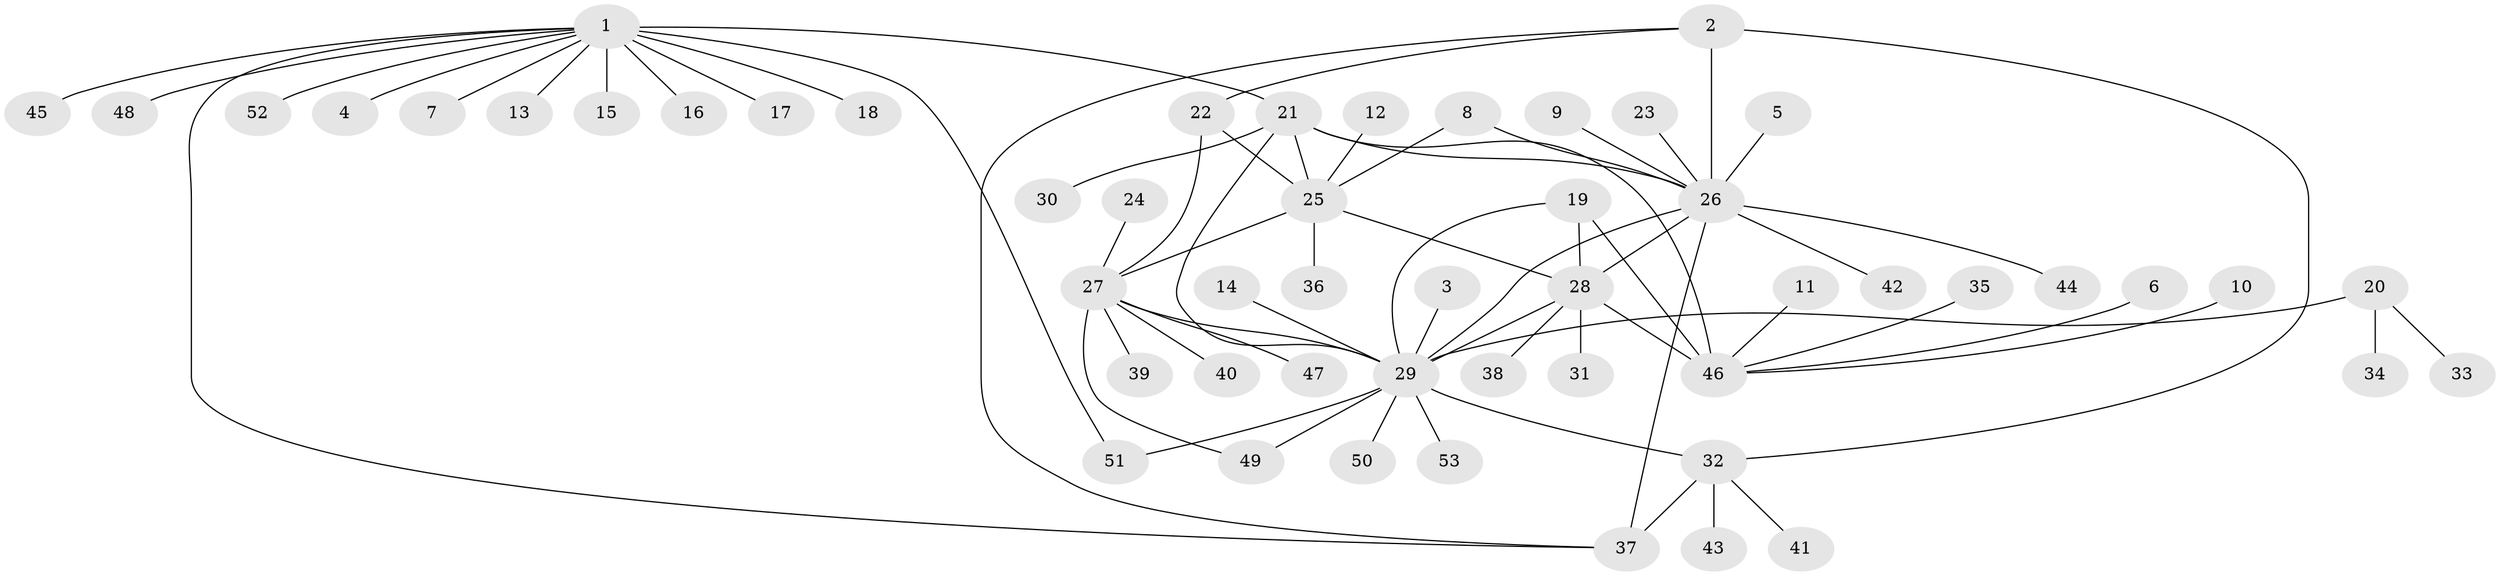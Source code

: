 // original degree distribution, {11: 0.03773584905660377, 5: 0.05660377358490566, 8: 0.018867924528301886, 7: 0.05660377358490566, 6: 0.018867924528301886, 12: 0.009433962264150943, 9: 0.02830188679245283, 4: 0.009433962264150943, 10: 0.009433962264150943, 1: 0.5943396226415094, 3: 0.03773584905660377, 2: 0.12264150943396226}
// Generated by graph-tools (version 1.1) at 2025/50/03/09/25 03:50:40]
// undirected, 53 vertices, 68 edges
graph export_dot {
graph [start="1"]
  node [color=gray90,style=filled];
  1;
  2;
  3;
  4;
  5;
  6;
  7;
  8;
  9;
  10;
  11;
  12;
  13;
  14;
  15;
  16;
  17;
  18;
  19;
  20;
  21;
  22;
  23;
  24;
  25;
  26;
  27;
  28;
  29;
  30;
  31;
  32;
  33;
  34;
  35;
  36;
  37;
  38;
  39;
  40;
  41;
  42;
  43;
  44;
  45;
  46;
  47;
  48;
  49;
  50;
  51;
  52;
  53;
  1 -- 4 [weight=1.0];
  1 -- 7 [weight=1.0];
  1 -- 13 [weight=1.0];
  1 -- 15 [weight=1.0];
  1 -- 16 [weight=1.0];
  1 -- 17 [weight=1.0];
  1 -- 18 [weight=1.0];
  1 -- 21 [weight=4.0];
  1 -- 37 [weight=2.0];
  1 -- 45 [weight=1.0];
  1 -- 48 [weight=1.0];
  1 -- 51 [weight=1.0];
  1 -- 52 [weight=1.0];
  2 -- 22 [weight=1.0];
  2 -- 26 [weight=3.0];
  2 -- 32 [weight=1.0];
  2 -- 37 [weight=1.0];
  3 -- 29 [weight=1.0];
  5 -- 26 [weight=1.0];
  6 -- 46 [weight=1.0];
  8 -- 25 [weight=1.0];
  8 -- 26 [weight=1.0];
  9 -- 26 [weight=1.0];
  10 -- 46 [weight=1.0];
  11 -- 46 [weight=1.0];
  12 -- 25 [weight=1.0];
  14 -- 29 [weight=1.0];
  19 -- 28 [weight=1.0];
  19 -- 29 [weight=1.0];
  19 -- 46 [weight=3.0];
  20 -- 29 [weight=1.0];
  20 -- 33 [weight=1.0];
  20 -- 34 [weight=1.0];
  21 -- 25 [weight=1.0];
  21 -- 26 [weight=1.0];
  21 -- 29 [weight=1.0];
  21 -- 30 [weight=1.0];
  21 -- 46 [weight=1.0];
  22 -- 25 [weight=3.0];
  22 -- 27 [weight=1.0];
  23 -- 26 [weight=1.0];
  24 -- 27 [weight=1.0];
  25 -- 27 [weight=3.0];
  25 -- 28 [weight=1.0];
  25 -- 36 [weight=1.0];
  26 -- 28 [weight=1.0];
  26 -- 29 [weight=1.0];
  26 -- 37 [weight=3.0];
  26 -- 42 [weight=1.0];
  26 -- 44 [weight=1.0];
  27 -- 29 [weight=1.0];
  27 -- 39 [weight=1.0];
  27 -- 40 [weight=1.0];
  27 -- 47 [weight=1.0];
  27 -- 49 [weight=1.0];
  28 -- 29 [weight=1.0];
  28 -- 31 [weight=1.0];
  28 -- 38 [weight=1.0];
  28 -- 46 [weight=3.0];
  29 -- 32 [weight=4.0];
  29 -- 49 [weight=1.0];
  29 -- 50 [weight=1.0];
  29 -- 51 [weight=1.0];
  29 -- 53 [weight=1.0];
  32 -- 37 [weight=1.0];
  32 -- 41 [weight=1.0];
  32 -- 43 [weight=1.0];
  35 -- 46 [weight=1.0];
}
